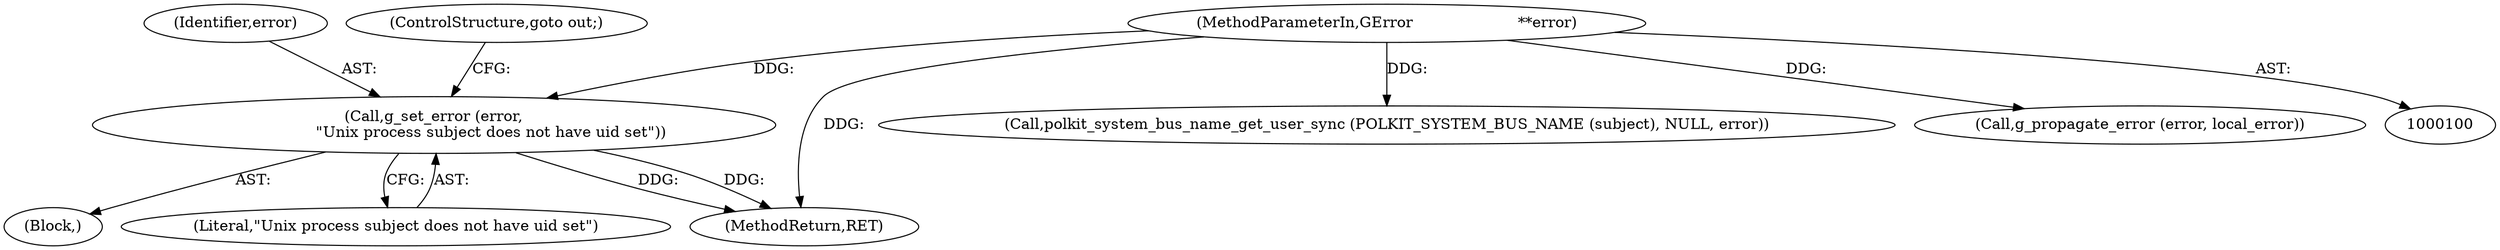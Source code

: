 digraph "0_polkit_bc7ffad53643a9c80231fc41f5582d6a8931c32c_1@pointer" {
"1000136" [label="(Call,g_set_error (error,\n                        \"Unix process subject does not have uid set\"))"];
"1000104" [label="(MethodParameterIn,GError                      **error)"];
"1000136" [label="(Call,g_set_error (error,\n                        \"Unix process subject does not have uid set\"))"];
"1000137" [label="(Identifier,error)"];
"1000134" [label="(Block,)"];
"1000177" [label="(Call,polkit_system_bus_name_get_user_sync (POLKIT_SYSTEM_BUS_NAME (subject), NULL, error))"];
"1000155" [label="(Call,g_propagate_error (error, local_error))"];
"1000139" [label="(ControlStructure,goto out;)"];
"1000138" [label="(Literal,\"Unix process subject does not have uid set\")"];
"1000104" [label="(MethodParameterIn,GError                      **error)"];
"1000232" [label="(MethodReturn,RET)"];
"1000136" -> "1000134"  [label="AST: "];
"1000136" -> "1000138"  [label="CFG: "];
"1000137" -> "1000136"  [label="AST: "];
"1000138" -> "1000136"  [label="AST: "];
"1000139" -> "1000136"  [label="CFG: "];
"1000136" -> "1000232"  [label="DDG: "];
"1000136" -> "1000232"  [label="DDG: "];
"1000104" -> "1000136"  [label="DDG: "];
"1000104" -> "1000100"  [label="AST: "];
"1000104" -> "1000232"  [label="DDG: "];
"1000104" -> "1000155"  [label="DDG: "];
"1000104" -> "1000177"  [label="DDG: "];
}

